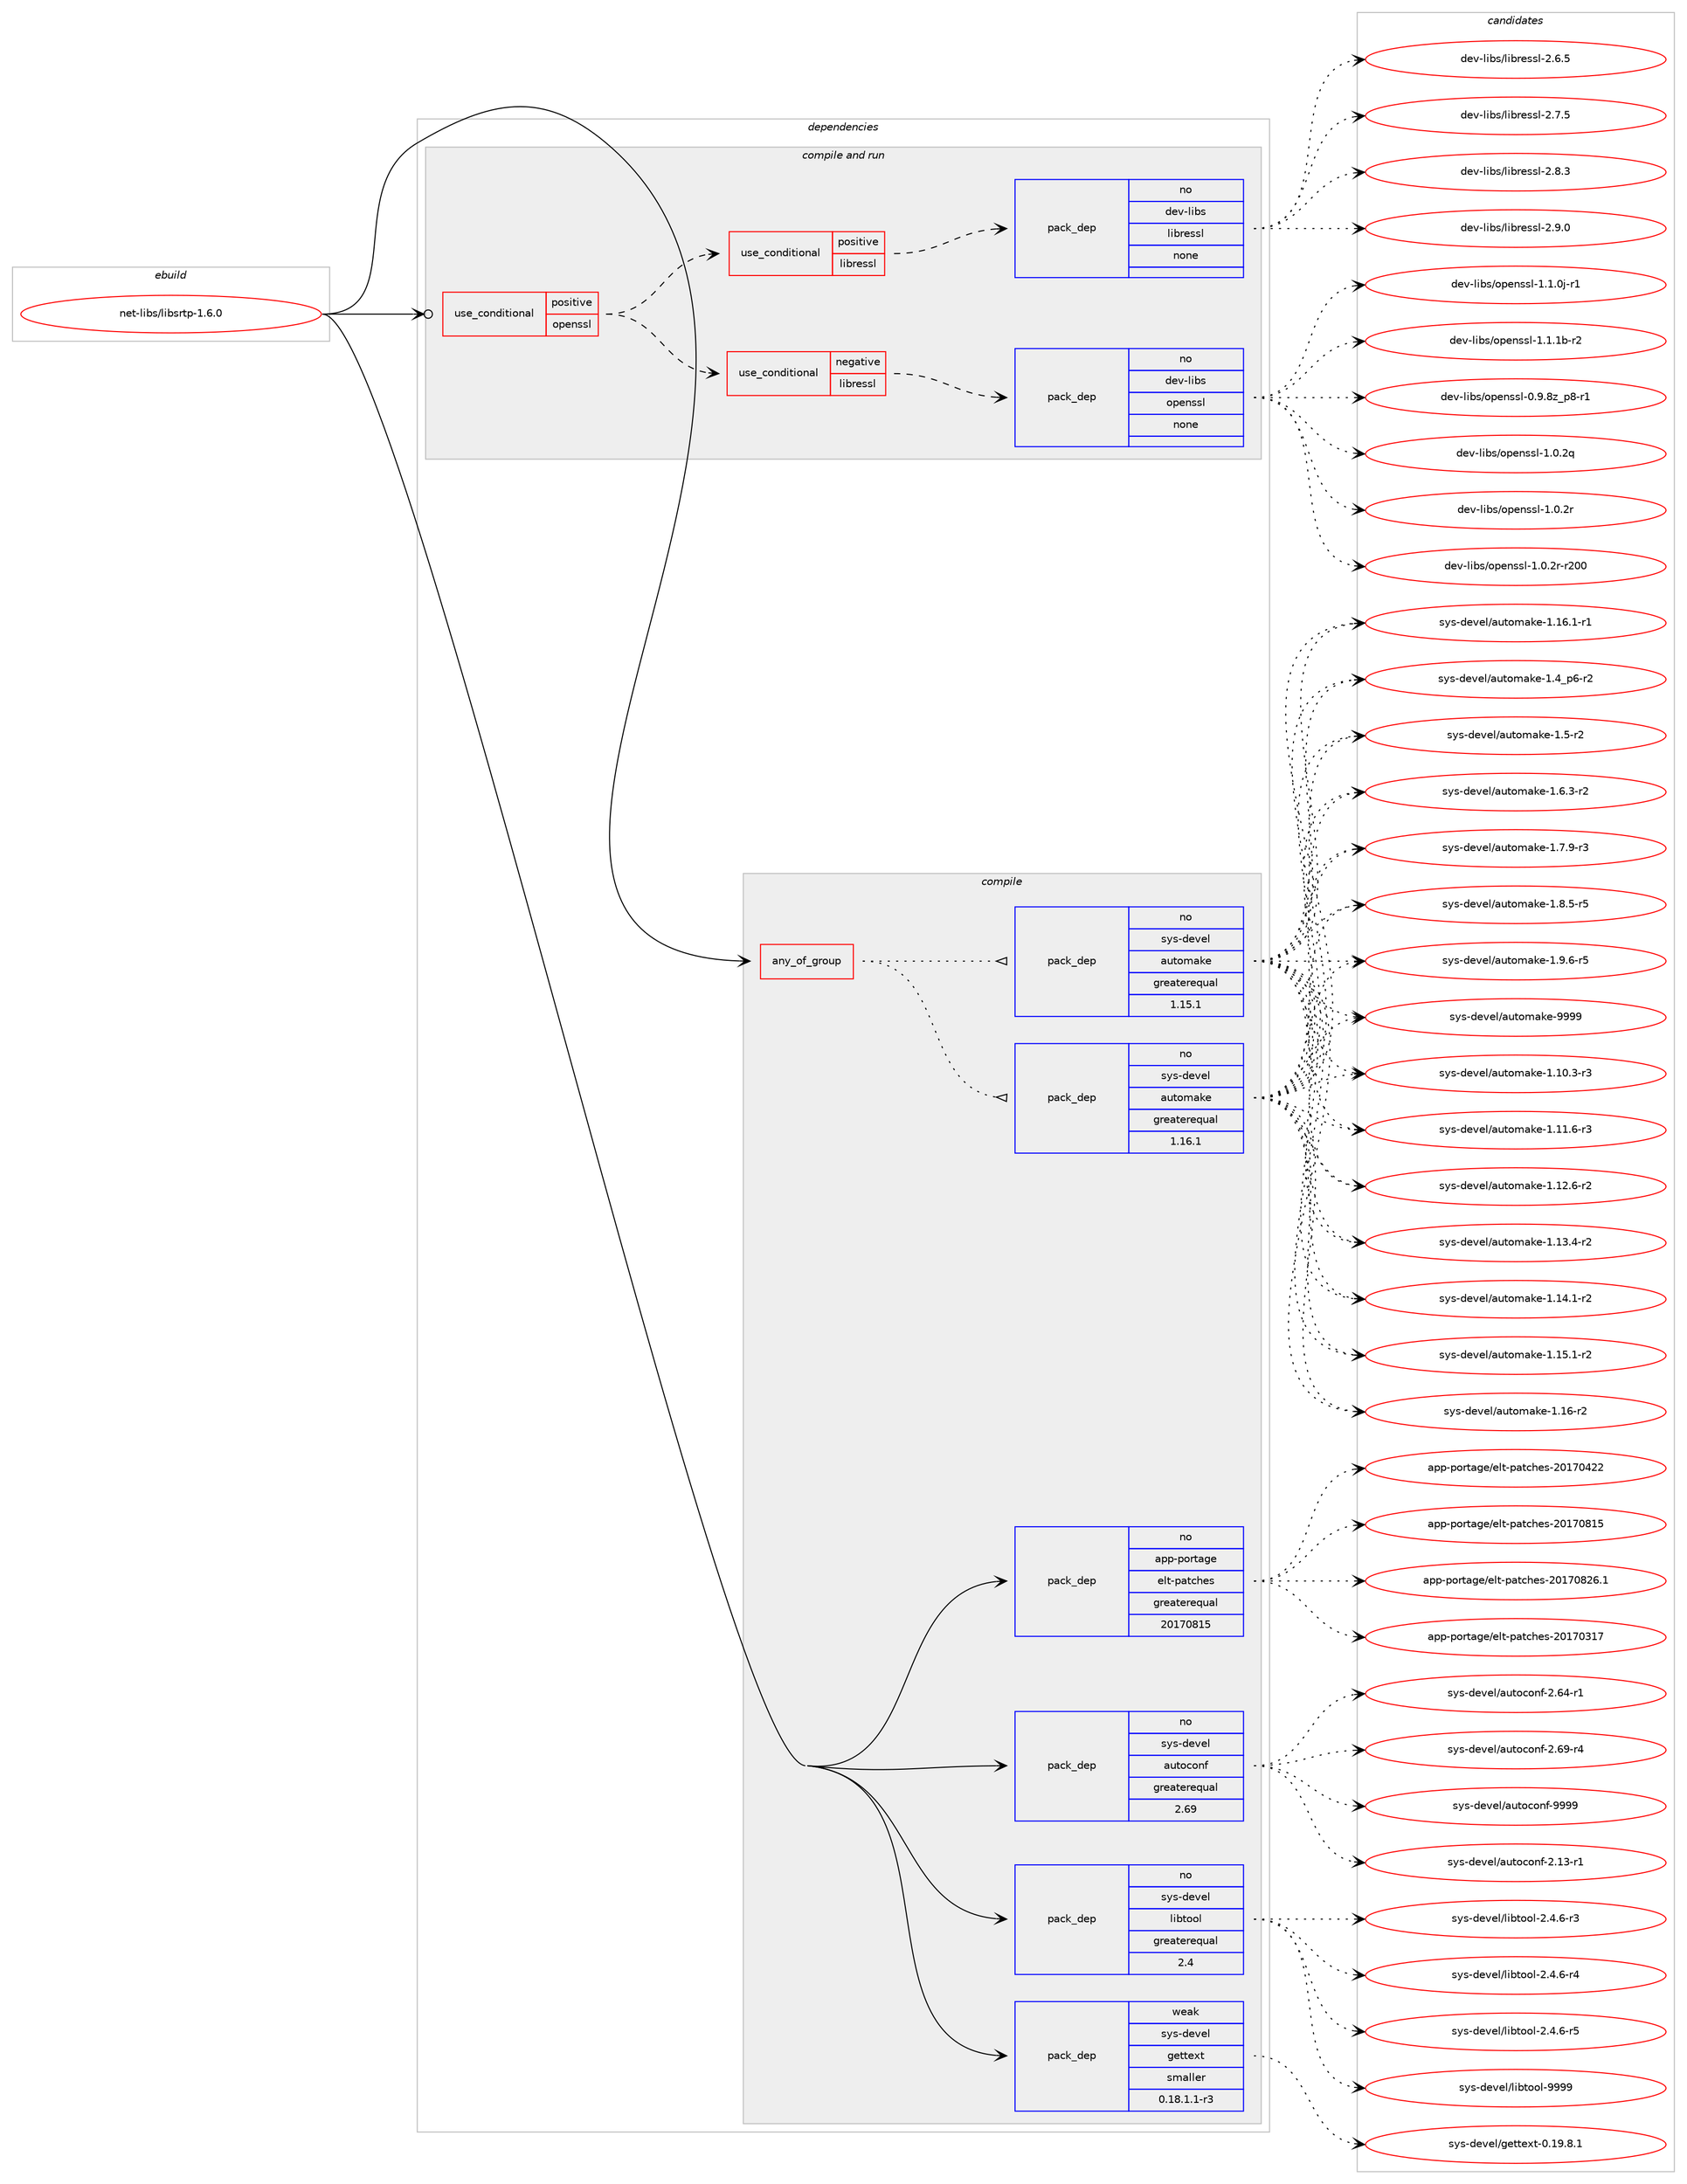 digraph prolog {

# *************
# Graph options
# *************

newrank=true;
concentrate=true;
compound=true;
graph [rankdir=LR,fontname=Helvetica,fontsize=10,ranksep=1.5];#, ranksep=2.5, nodesep=0.2];
edge  [arrowhead=vee];
node  [fontname=Helvetica,fontsize=10];

# **********
# The ebuild
# **********

subgraph cluster_leftcol {
color=gray;
rank=same;
label=<<i>ebuild</i>>;
id [label="net-libs/libsrtp-1.6.0", color=red, width=4, href="../net-libs/libsrtp-1.6.0.svg"];
}

# ****************
# The dependencies
# ****************

subgraph cluster_midcol {
color=gray;
label=<<i>dependencies</i>>;
subgraph cluster_compile {
fillcolor="#eeeeee";
style=filled;
label=<<i>compile</i>>;
subgraph any26170 {
dependency1660494 [label=<<TABLE BORDER="0" CELLBORDER="1" CELLSPACING="0" CELLPADDING="4"><TR><TD CELLPADDING="10">any_of_group</TD></TR></TABLE>>, shape=none, color=red];subgraph pack1187203 {
dependency1660495 [label=<<TABLE BORDER="0" CELLBORDER="1" CELLSPACING="0" CELLPADDING="4" WIDTH="220"><TR><TD ROWSPAN="6" CELLPADDING="30">pack_dep</TD></TR><TR><TD WIDTH="110">no</TD></TR><TR><TD>sys-devel</TD></TR><TR><TD>automake</TD></TR><TR><TD>greaterequal</TD></TR><TR><TD>1.16.1</TD></TR></TABLE>>, shape=none, color=blue];
}
dependency1660494:e -> dependency1660495:w [weight=20,style="dotted",arrowhead="oinv"];
subgraph pack1187204 {
dependency1660496 [label=<<TABLE BORDER="0" CELLBORDER="1" CELLSPACING="0" CELLPADDING="4" WIDTH="220"><TR><TD ROWSPAN="6" CELLPADDING="30">pack_dep</TD></TR><TR><TD WIDTH="110">no</TD></TR><TR><TD>sys-devel</TD></TR><TR><TD>automake</TD></TR><TR><TD>greaterequal</TD></TR><TR><TD>1.15.1</TD></TR></TABLE>>, shape=none, color=blue];
}
dependency1660494:e -> dependency1660496:w [weight=20,style="dotted",arrowhead="oinv"];
}
id:e -> dependency1660494:w [weight=20,style="solid",arrowhead="vee"];
subgraph pack1187205 {
dependency1660497 [label=<<TABLE BORDER="0" CELLBORDER="1" CELLSPACING="0" CELLPADDING="4" WIDTH="220"><TR><TD ROWSPAN="6" CELLPADDING="30">pack_dep</TD></TR><TR><TD WIDTH="110">no</TD></TR><TR><TD>app-portage</TD></TR><TR><TD>elt-patches</TD></TR><TR><TD>greaterequal</TD></TR><TR><TD>20170815</TD></TR></TABLE>>, shape=none, color=blue];
}
id:e -> dependency1660497:w [weight=20,style="solid",arrowhead="vee"];
subgraph pack1187206 {
dependency1660498 [label=<<TABLE BORDER="0" CELLBORDER="1" CELLSPACING="0" CELLPADDING="4" WIDTH="220"><TR><TD ROWSPAN="6" CELLPADDING="30">pack_dep</TD></TR><TR><TD WIDTH="110">no</TD></TR><TR><TD>sys-devel</TD></TR><TR><TD>autoconf</TD></TR><TR><TD>greaterequal</TD></TR><TR><TD>2.69</TD></TR></TABLE>>, shape=none, color=blue];
}
id:e -> dependency1660498:w [weight=20,style="solid",arrowhead="vee"];
subgraph pack1187207 {
dependency1660499 [label=<<TABLE BORDER="0" CELLBORDER="1" CELLSPACING="0" CELLPADDING="4" WIDTH="220"><TR><TD ROWSPAN="6" CELLPADDING="30">pack_dep</TD></TR><TR><TD WIDTH="110">no</TD></TR><TR><TD>sys-devel</TD></TR><TR><TD>libtool</TD></TR><TR><TD>greaterequal</TD></TR><TR><TD>2.4</TD></TR></TABLE>>, shape=none, color=blue];
}
id:e -> dependency1660499:w [weight=20,style="solid",arrowhead="vee"];
subgraph pack1187208 {
dependency1660500 [label=<<TABLE BORDER="0" CELLBORDER="1" CELLSPACING="0" CELLPADDING="4" WIDTH="220"><TR><TD ROWSPAN="6" CELLPADDING="30">pack_dep</TD></TR><TR><TD WIDTH="110">weak</TD></TR><TR><TD>sys-devel</TD></TR><TR><TD>gettext</TD></TR><TR><TD>smaller</TD></TR><TR><TD>0.18.1.1-r3</TD></TR></TABLE>>, shape=none, color=blue];
}
id:e -> dependency1660500:w [weight=20,style="solid",arrowhead="vee"];
}
subgraph cluster_compileandrun {
fillcolor="#eeeeee";
style=filled;
label=<<i>compile and run</i>>;
subgraph cond446333 {
dependency1660501 [label=<<TABLE BORDER="0" CELLBORDER="1" CELLSPACING="0" CELLPADDING="4"><TR><TD ROWSPAN="3" CELLPADDING="10">use_conditional</TD></TR><TR><TD>positive</TD></TR><TR><TD>openssl</TD></TR></TABLE>>, shape=none, color=red];
subgraph cond446334 {
dependency1660502 [label=<<TABLE BORDER="0" CELLBORDER="1" CELLSPACING="0" CELLPADDING="4"><TR><TD ROWSPAN="3" CELLPADDING="10">use_conditional</TD></TR><TR><TD>negative</TD></TR><TR><TD>libressl</TD></TR></TABLE>>, shape=none, color=red];
subgraph pack1187209 {
dependency1660503 [label=<<TABLE BORDER="0" CELLBORDER="1" CELLSPACING="0" CELLPADDING="4" WIDTH="220"><TR><TD ROWSPAN="6" CELLPADDING="30">pack_dep</TD></TR><TR><TD WIDTH="110">no</TD></TR><TR><TD>dev-libs</TD></TR><TR><TD>openssl</TD></TR><TR><TD>none</TD></TR><TR><TD></TD></TR></TABLE>>, shape=none, color=blue];
}
dependency1660502:e -> dependency1660503:w [weight=20,style="dashed",arrowhead="vee"];
}
dependency1660501:e -> dependency1660502:w [weight=20,style="dashed",arrowhead="vee"];
subgraph cond446335 {
dependency1660504 [label=<<TABLE BORDER="0" CELLBORDER="1" CELLSPACING="0" CELLPADDING="4"><TR><TD ROWSPAN="3" CELLPADDING="10">use_conditional</TD></TR><TR><TD>positive</TD></TR><TR><TD>libressl</TD></TR></TABLE>>, shape=none, color=red];
subgraph pack1187210 {
dependency1660505 [label=<<TABLE BORDER="0" CELLBORDER="1" CELLSPACING="0" CELLPADDING="4" WIDTH="220"><TR><TD ROWSPAN="6" CELLPADDING="30">pack_dep</TD></TR><TR><TD WIDTH="110">no</TD></TR><TR><TD>dev-libs</TD></TR><TR><TD>libressl</TD></TR><TR><TD>none</TD></TR><TR><TD></TD></TR></TABLE>>, shape=none, color=blue];
}
dependency1660504:e -> dependency1660505:w [weight=20,style="dashed",arrowhead="vee"];
}
dependency1660501:e -> dependency1660504:w [weight=20,style="dashed",arrowhead="vee"];
}
id:e -> dependency1660501:w [weight=20,style="solid",arrowhead="odotvee"];
}
subgraph cluster_run {
fillcolor="#eeeeee";
style=filled;
label=<<i>run</i>>;
}
}

# **************
# The candidates
# **************

subgraph cluster_choices {
rank=same;
color=gray;
label=<<i>candidates</i>>;

subgraph choice1187203 {
color=black;
nodesep=1;
choice11512111545100101118101108479711711611110997107101454946494846514511451 [label="sys-devel/automake-1.10.3-r3", color=red, width=4,href="../sys-devel/automake-1.10.3-r3.svg"];
choice11512111545100101118101108479711711611110997107101454946494946544511451 [label="sys-devel/automake-1.11.6-r3", color=red, width=4,href="../sys-devel/automake-1.11.6-r3.svg"];
choice11512111545100101118101108479711711611110997107101454946495046544511450 [label="sys-devel/automake-1.12.6-r2", color=red, width=4,href="../sys-devel/automake-1.12.6-r2.svg"];
choice11512111545100101118101108479711711611110997107101454946495146524511450 [label="sys-devel/automake-1.13.4-r2", color=red, width=4,href="../sys-devel/automake-1.13.4-r2.svg"];
choice11512111545100101118101108479711711611110997107101454946495246494511450 [label="sys-devel/automake-1.14.1-r2", color=red, width=4,href="../sys-devel/automake-1.14.1-r2.svg"];
choice11512111545100101118101108479711711611110997107101454946495346494511450 [label="sys-devel/automake-1.15.1-r2", color=red, width=4,href="../sys-devel/automake-1.15.1-r2.svg"];
choice1151211154510010111810110847971171161111099710710145494649544511450 [label="sys-devel/automake-1.16-r2", color=red, width=4,href="../sys-devel/automake-1.16-r2.svg"];
choice11512111545100101118101108479711711611110997107101454946495446494511449 [label="sys-devel/automake-1.16.1-r1", color=red, width=4,href="../sys-devel/automake-1.16.1-r1.svg"];
choice115121115451001011181011084797117116111109971071014549465295112544511450 [label="sys-devel/automake-1.4_p6-r2", color=red, width=4,href="../sys-devel/automake-1.4_p6-r2.svg"];
choice11512111545100101118101108479711711611110997107101454946534511450 [label="sys-devel/automake-1.5-r2", color=red, width=4,href="../sys-devel/automake-1.5-r2.svg"];
choice115121115451001011181011084797117116111109971071014549465446514511450 [label="sys-devel/automake-1.6.3-r2", color=red, width=4,href="../sys-devel/automake-1.6.3-r2.svg"];
choice115121115451001011181011084797117116111109971071014549465546574511451 [label="sys-devel/automake-1.7.9-r3", color=red, width=4,href="../sys-devel/automake-1.7.9-r3.svg"];
choice115121115451001011181011084797117116111109971071014549465646534511453 [label="sys-devel/automake-1.8.5-r5", color=red, width=4,href="../sys-devel/automake-1.8.5-r5.svg"];
choice115121115451001011181011084797117116111109971071014549465746544511453 [label="sys-devel/automake-1.9.6-r5", color=red, width=4,href="../sys-devel/automake-1.9.6-r5.svg"];
choice115121115451001011181011084797117116111109971071014557575757 [label="sys-devel/automake-9999", color=red, width=4,href="../sys-devel/automake-9999.svg"];
dependency1660495:e -> choice11512111545100101118101108479711711611110997107101454946494846514511451:w [style=dotted,weight="100"];
dependency1660495:e -> choice11512111545100101118101108479711711611110997107101454946494946544511451:w [style=dotted,weight="100"];
dependency1660495:e -> choice11512111545100101118101108479711711611110997107101454946495046544511450:w [style=dotted,weight="100"];
dependency1660495:e -> choice11512111545100101118101108479711711611110997107101454946495146524511450:w [style=dotted,weight="100"];
dependency1660495:e -> choice11512111545100101118101108479711711611110997107101454946495246494511450:w [style=dotted,weight="100"];
dependency1660495:e -> choice11512111545100101118101108479711711611110997107101454946495346494511450:w [style=dotted,weight="100"];
dependency1660495:e -> choice1151211154510010111810110847971171161111099710710145494649544511450:w [style=dotted,weight="100"];
dependency1660495:e -> choice11512111545100101118101108479711711611110997107101454946495446494511449:w [style=dotted,weight="100"];
dependency1660495:e -> choice115121115451001011181011084797117116111109971071014549465295112544511450:w [style=dotted,weight="100"];
dependency1660495:e -> choice11512111545100101118101108479711711611110997107101454946534511450:w [style=dotted,weight="100"];
dependency1660495:e -> choice115121115451001011181011084797117116111109971071014549465446514511450:w [style=dotted,weight="100"];
dependency1660495:e -> choice115121115451001011181011084797117116111109971071014549465546574511451:w [style=dotted,weight="100"];
dependency1660495:e -> choice115121115451001011181011084797117116111109971071014549465646534511453:w [style=dotted,weight="100"];
dependency1660495:e -> choice115121115451001011181011084797117116111109971071014549465746544511453:w [style=dotted,weight="100"];
dependency1660495:e -> choice115121115451001011181011084797117116111109971071014557575757:w [style=dotted,weight="100"];
}
subgraph choice1187204 {
color=black;
nodesep=1;
choice11512111545100101118101108479711711611110997107101454946494846514511451 [label="sys-devel/automake-1.10.3-r3", color=red, width=4,href="../sys-devel/automake-1.10.3-r3.svg"];
choice11512111545100101118101108479711711611110997107101454946494946544511451 [label="sys-devel/automake-1.11.6-r3", color=red, width=4,href="../sys-devel/automake-1.11.6-r3.svg"];
choice11512111545100101118101108479711711611110997107101454946495046544511450 [label="sys-devel/automake-1.12.6-r2", color=red, width=4,href="../sys-devel/automake-1.12.6-r2.svg"];
choice11512111545100101118101108479711711611110997107101454946495146524511450 [label="sys-devel/automake-1.13.4-r2", color=red, width=4,href="../sys-devel/automake-1.13.4-r2.svg"];
choice11512111545100101118101108479711711611110997107101454946495246494511450 [label="sys-devel/automake-1.14.1-r2", color=red, width=4,href="../sys-devel/automake-1.14.1-r2.svg"];
choice11512111545100101118101108479711711611110997107101454946495346494511450 [label="sys-devel/automake-1.15.1-r2", color=red, width=4,href="../sys-devel/automake-1.15.1-r2.svg"];
choice1151211154510010111810110847971171161111099710710145494649544511450 [label="sys-devel/automake-1.16-r2", color=red, width=4,href="../sys-devel/automake-1.16-r2.svg"];
choice11512111545100101118101108479711711611110997107101454946495446494511449 [label="sys-devel/automake-1.16.1-r1", color=red, width=4,href="../sys-devel/automake-1.16.1-r1.svg"];
choice115121115451001011181011084797117116111109971071014549465295112544511450 [label="sys-devel/automake-1.4_p6-r2", color=red, width=4,href="../sys-devel/automake-1.4_p6-r2.svg"];
choice11512111545100101118101108479711711611110997107101454946534511450 [label="sys-devel/automake-1.5-r2", color=red, width=4,href="../sys-devel/automake-1.5-r2.svg"];
choice115121115451001011181011084797117116111109971071014549465446514511450 [label="sys-devel/automake-1.6.3-r2", color=red, width=4,href="../sys-devel/automake-1.6.3-r2.svg"];
choice115121115451001011181011084797117116111109971071014549465546574511451 [label="sys-devel/automake-1.7.9-r3", color=red, width=4,href="../sys-devel/automake-1.7.9-r3.svg"];
choice115121115451001011181011084797117116111109971071014549465646534511453 [label="sys-devel/automake-1.8.5-r5", color=red, width=4,href="../sys-devel/automake-1.8.5-r5.svg"];
choice115121115451001011181011084797117116111109971071014549465746544511453 [label="sys-devel/automake-1.9.6-r5", color=red, width=4,href="../sys-devel/automake-1.9.6-r5.svg"];
choice115121115451001011181011084797117116111109971071014557575757 [label="sys-devel/automake-9999", color=red, width=4,href="../sys-devel/automake-9999.svg"];
dependency1660496:e -> choice11512111545100101118101108479711711611110997107101454946494846514511451:w [style=dotted,weight="100"];
dependency1660496:e -> choice11512111545100101118101108479711711611110997107101454946494946544511451:w [style=dotted,weight="100"];
dependency1660496:e -> choice11512111545100101118101108479711711611110997107101454946495046544511450:w [style=dotted,weight="100"];
dependency1660496:e -> choice11512111545100101118101108479711711611110997107101454946495146524511450:w [style=dotted,weight="100"];
dependency1660496:e -> choice11512111545100101118101108479711711611110997107101454946495246494511450:w [style=dotted,weight="100"];
dependency1660496:e -> choice11512111545100101118101108479711711611110997107101454946495346494511450:w [style=dotted,weight="100"];
dependency1660496:e -> choice1151211154510010111810110847971171161111099710710145494649544511450:w [style=dotted,weight="100"];
dependency1660496:e -> choice11512111545100101118101108479711711611110997107101454946495446494511449:w [style=dotted,weight="100"];
dependency1660496:e -> choice115121115451001011181011084797117116111109971071014549465295112544511450:w [style=dotted,weight="100"];
dependency1660496:e -> choice11512111545100101118101108479711711611110997107101454946534511450:w [style=dotted,weight="100"];
dependency1660496:e -> choice115121115451001011181011084797117116111109971071014549465446514511450:w [style=dotted,weight="100"];
dependency1660496:e -> choice115121115451001011181011084797117116111109971071014549465546574511451:w [style=dotted,weight="100"];
dependency1660496:e -> choice115121115451001011181011084797117116111109971071014549465646534511453:w [style=dotted,weight="100"];
dependency1660496:e -> choice115121115451001011181011084797117116111109971071014549465746544511453:w [style=dotted,weight="100"];
dependency1660496:e -> choice115121115451001011181011084797117116111109971071014557575757:w [style=dotted,weight="100"];
}
subgraph choice1187205 {
color=black;
nodesep=1;
choice97112112451121111141169710310147101108116451129711699104101115455048495548514955 [label="app-portage/elt-patches-20170317", color=red, width=4,href="../app-portage/elt-patches-20170317.svg"];
choice97112112451121111141169710310147101108116451129711699104101115455048495548525050 [label="app-portage/elt-patches-20170422", color=red, width=4,href="../app-portage/elt-patches-20170422.svg"];
choice97112112451121111141169710310147101108116451129711699104101115455048495548564953 [label="app-portage/elt-patches-20170815", color=red, width=4,href="../app-portage/elt-patches-20170815.svg"];
choice971121124511211111411697103101471011081164511297116991041011154550484955485650544649 [label="app-portage/elt-patches-20170826.1", color=red, width=4,href="../app-portage/elt-patches-20170826.1.svg"];
dependency1660497:e -> choice97112112451121111141169710310147101108116451129711699104101115455048495548514955:w [style=dotted,weight="100"];
dependency1660497:e -> choice97112112451121111141169710310147101108116451129711699104101115455048495548525050:w [style=dotted,weight="100"];
dependency1660497:e -> choice97112112451121111141169710310147101108116451129711699104101115455048495548564953:w [style=dotted,weight="100"];
dependency1660497:e -> choice971121124511211111411697103101471011081164511297116991041011154550484955485650544649:w [style=dotted,weight="100"];
}
subgraph choice1187206 {
color=black;
nodesep=1;
choice1151211154510010111810110847971171161119911111010245504649514511449 [label="sys-devel/autoconf-2.13-r1", color=red, width=4,href="../sys-devel/autoconf-2.13-r1.svg"];
choice1151211154510010111810110847971171161119911111010245504654524511449 [label="sys-devel/autoconf-2.64-r1", color=red, width=4,href="../sys-devel/autoconf-2.64-r1.svg"];
choice1151211154510010111810110847971171161119911111010245504654574511452 [label="sys-devel/autoconf-2.69-r4", color=red, width=4,href="../sys-devel/autoconf-2.69-r4.svg"];
choice115121115451001011181011084797117116111991111101024557575757 [label="sys-devel/autoconf-9999", color=red, width=4,href="../sys-devel/autoconf-9999.svg"];
dependency1660498:e -> choice1151211154510010111810110847971171161119911111010245504649514511449:w [style=dotted,weight="100"];
dependency1660498:e -> choice1151211154510010111810110847971171161119911111010245504654524511449:w [style=dotted,weight="100"];
dependency1660498:e -> choice1151211154510010111810110847971171161119911111010245504654574511452:w [style=dotted,weight="100"];
dependency1660498:e -> choice115121115451001011181011084797117116111991111101024557575757:w [style=dotted,weight="100"];
}
subgraph choice1187207 {
color=black;
nodesep=1;
choice1151211154510010111810110847108105981161111111084550465246544511451 [label="sys-devel/libtool-2.4.6-r3", color=red, width=4,href="../sys-devel/libtool-2.4.6-r3.svg"];
choice1151211154510010111810110847108105981161111111084550465246544511452 [label="sys-devel/libtool-2.4.6-r4", color=red, width=4,href="../sys-devel/libtool-2.4.6-r4.svg"];
choice1151211154510010111810110847108105981161111111084550465246544511453 [label="sys-devel/libtool-2.4.6-r5", color=red, width=4,href="../sys-devel/libtool-2.4.6-r5.svg"];
choice1151211154510010111810110847108105981161111111084557575757 [label="sys-devel/libtool-9999", color=red, width=4,href="../sys-devel/libtool-9999.svg"];
dependency1660499:e -> choice1151211154510010111810110847108105981161111111084550465246544511451:w [style=dotted,weight="100"];
dependency1660499:e -> choice1151211154510010111810110847108105981161111111084550465246544511452:w [style=dotted,weight="100"];
dependency1660499:e -> choice1151211154510010111810110847108105981161111111084550465246544511453:w [style=dotted,weight="100"];
dependency1660499:e -> choice1151211154510010111810110847108105981161111111084557575757:w [style=dotted,weight="100"];
}
subgraph choice1187208 {
color=black;
nodesep=1;
choice1151211154510010111810110847103101116116101120116454846495746564649 [label="sys-devel/gettext-0.19.8.1", color=red, width=4,href="../sys-devel/gettext-0.19.8.1.svg"];
dependency1660500:e -> choice1151211154510010111810110847103101116116101120116454846495746564649:w [style=dotted,weight="100"];
}
subgraph choice1187209 {
color=black;
nodesep=1;
choice10010111845108105981154711111210111011511510845484657465612295112564511449 [label="dev-libs/openssl-0.9.8z_p8-r1", color=red, width=4,href="../dev-libs/openssl-0.9.8z_p8-r1.svg"];
choice100101118451081059811547111112101110115115108454946484650113 [label="dev-libs/openssl-1.0.2q", color=red, width=4,href="../dev-libs/openssl-1.0.2q.svg"];
choice100101118451081059811547111112101110115115108454946484650114 [label="dev-libs/openssl-1.0.2r", color=red, width=4,href="../dev-libs/openssl-1.0.2r.svg"];
choice10010111845108105981154711111210111011511510845494648465011445114504848 [label="dev-libs/openssl-1.0.2r-r200", color=red, width=4,href="../dev-libs/openssl-1.0.2r-r200.svg"];
choice1001011184510810598115471111121011101151151084549464946481064511449 [label="dev-libs/openssl-1.1.0j-r1", color=red, width=4,href="../dev-libs/openssl-1.1.0j-r1.svg"];
choice100101118451081059811547111112101110115115108454946494649984511450 [label="dev-libs/openssl-1.1.1b-r2", color=red, width=4,href="../dev-libs/openssl-1.1.1b-r2.svg"];
dependency1660503:e -> choice10010111845108105981154711111210111011511510845484657465612295112564511449:w [style=dotted,weight="100"];
dependency1660503:e -> choice100101118451081059811547111112101110115115108454946484650113:w [style=dotted,weight="100"];
dependency1660503:e -> choice100101118451081059811547111112101110115115108454946484650114:w [style=dotted,weight="100"];
dependency1660503:e -> choice10010111845108105981154711111210111011511510845494648465011445114504848:w [style=dotted,weight="100"];
dependency1660503:e -> choice1001011184510810598115471111121011101151151084549464946481064511449:w [style=dotted,weight="100"];
dependency1660503:e -> choice100101118451081059811547111112101110115115108454946494649984511450:w [style=dotted,weight="100"];
}
subgraph choice1187210 {
color=black;
nodesep=1;
choice10010111845108105981154710810598114101115115108455046544653 [label="dev-libs/libressl-2.6.5", color=red, width=4,href="../dev-libs/libressl-2.6.5.svg"];
choice10010111845108105981154710810598114101115115108455046554653 [label="dev-libs/libressl-2.7.5", color=red, width=4,href="../dev-libs/libressl-2.7.5.svg"];
choice10010111845108105981154710810598114101115115108455046564651 [label="dev-libs/libressl-2.8.3", color=red, width=4,href="../dev-libs/libressl-2.8.3.svg"];
choice10010111845108105981154710810598114101115115108455046574648 [label="dev-libs/libressl-2.9.0", color=red, width=4,href="../dev-libs/libressl-2.9.0.svg"];
dependency1660505:e -> choice10010111845108105981154710810598114101115115108455046544653:w [style=dotted,weight="100"];
dependency1660505:e -> choice10010111845108105981154710810598114101115115108455046554653:w [style=dotted,weight="100"];
dependency1660505:e -> choice10010111845108105981154710810598114101115115108455046564651:w [style=dotted,weight="100"];
dependency1660505:e -> choice10010111845108105981154710810598114101115115108455046574648:w [style=dotted,weight="100"];
}
}

}
